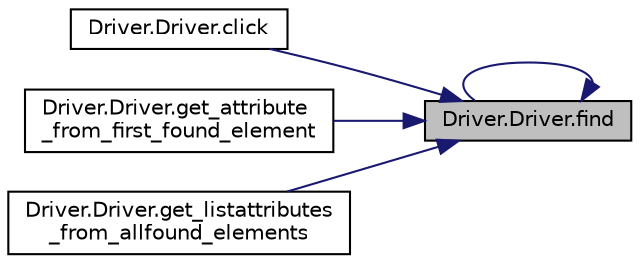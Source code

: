 digraph "Driver.Driver.find"
{
 // LATEX_PDF_SIZE
  edge [fontname="Helvetica",fontsize="10",labelfontname="Helvetica",labelfontsize="10"];
  node [fontname="Helvetica",fontsize="10",shape=record];
  rankdir="RL";
  Node1 [label="Driver.Driver.find",height=0.2,width=0.4,color="black", fillcolor="grey75", style="filled", fontcolor="black",tooltip=" "];
  Node1 -> Node2 [dir="back",color="midnightblue",fontsize="10",style="solid",fontname="Helvetica"];
  Node2 [label="Driver.Driver.click",height=0.2,width=0.4,color="black", fillcolor="white", style="filled",URL="$d3/d1e/class_driver_1_1_driver_a2fde78c1fe66c4b257e2eda0534009b7.html#a2fde78c1fe66c4b257e2eda0534009b7",tooltip=" "];
  Node1 -> Node1 [dir="back",color="midnightblue",fontsize="10",style="solid",fontname="Helvetica"];
  Node1 -> Node3 [dir="back",color="midnightblue",fontsize="10",style="solid",fontname="Helvetica"];
  Node3 [label="Driver.Driver.get_attribute\l_from_first_found_element",height=0.2,width=0.4,color="black", fillcolor="white", style="filled",URL="$d3/d1e/class_driver_1_1_driver_a878468a35e12a81a5d6bd3a1ab58d775.html#a878468a35e12a81a5d6bd3a1ab58d775",tooltip=" "];
  Node1 -> Node4 [dir="back",color="midnightblue",fontsize="10",style="solid",fontname="Helvetica"];
  Node4 [label="Driver.Driver.get_listattributes\l_from_allfound_elements",height=0.2,width=0.4,color="black", fillcolor="white", style="filled",URL="$d3/d1e/class_driver_1_1_driver_a39868ccb3b938d9a73d7ab5d58024c54.html#a39868ccb3b938d9a73d7ab5d58024c54",tooltip=" "];
}
